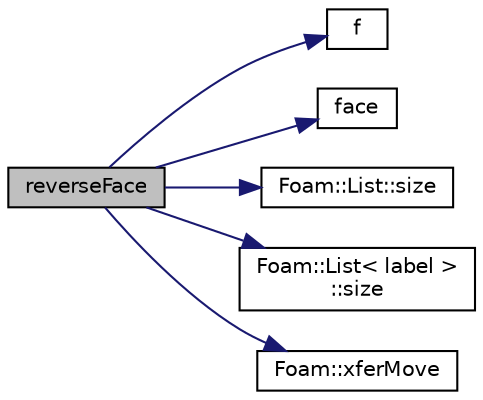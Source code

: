 digraph "reverseFace"
{
  bgcolor="transparent";
  edge [fontname="Helvetica",fontsize="10",labelfontname="Helvetica",labelfontsize="10"];
  node [fontname="Helvetica",fontsize="10",shape=record];
  rankdir="LR";
  Node183 [label="reverseFace",height=0.2,width=0.4,color="black", fillcolor="grey75", style="filled", fontcolor="black"];
  Node183 -> Node184 [color="midnightblue",fontsize="10",style="solid",fontname="Helvetica"];
  Node184 [label="f",height=0.2,width=0.4,color="black",URL="$a18335.html#a888be93833ac7a23170555c69c690288"];
  Node183 -> Node185 [color="midnightblue",fontsize="10",style="solid",fontname="Helvetica"];
  Node185 [label="face",height=0.2,width=0.4,color="black",URL="$a28369.html#a3c0a6bc85ee092ed0597583ef1c2f9ac",tooltip="Construct null. "];
  Node183 -> Node186 [color="midnightblue",fontsize="10",style="solid",fontname="Helvetica"];
  Node186 [label="Foam::List::size",height=0.2,width=0.4,color="black",URL="$a26833.html#a8a5f6fa29bd4b500caf186f60245b384",tooltip="Override size to be inconsistent with allocated storage. "];
  Node183 -> Node187 [color="midnightblue",fontsize="10",style="solid",fontname="Helvetica"];
  Node187 [label="Foam::List\< label \>\l::size",height=0.2,width=0.4,color="black",URL="$a26833.html#a47b3bf30da1eb3ab8076b5fbe00e0494",tooltip="Return the number of elements in the UList. "];
  Node183 -> Node188 [color="midnightblue",fontsize="10",style="solid",fontname="Helvetica"];
  Node188 [label="Foam::xferMove",height=0.2,width=0.4,color="black",URL="$a21851.html#ae3ad39ee5ad896e6d3c0f137ecd12abb",tooltip="Construct by transferring the contents of the arg. "];
}
